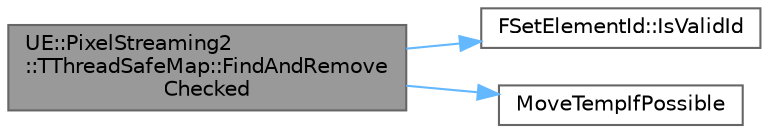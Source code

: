 digraph "UE::PixelStreaming2::TThreadSafeMap::FindAndRemoveChecked"
{
 // INTERACTIVE_SVG=YES
 // LATEX_PDF_SIZE
  bgcolor="transparent";
  edge [fontname=Helvetica,fontsize=10,labelfontname=Helvetica,labelfontsize=10];
  node [fontname=Helvetica,fontsize=10,shape=box,height=0.2,width=0.4];
  rankdir="LR";
  Node1 [id="Node000001",label="UE::PixelStreaming2\l::TThreadSafeMap::FindAndRemove\lChecked",height=0.2,width=0.4,color="gray40", fillcolor="grey60", style="filled", fontcolor="black",tooltip="Find a pair with the specified key, removes it from the map, and returns the value part of the pair."];
  Node1 -> Node2 [id="edge1_Node000001_Node000002",color="steelblue1",style="solid",tooltip=" "];
  Node2 [id="Node000002",label="FSetElementId::IsValidId",height=0.2,width=0.4,color="grey40", fillcolor="white", style="filled",URL="$dc/d56/classFSetElementId.html#a225cd8d0ac4bb207a02cb2806e2f6340",tooltip=" "];
  Node1 -> Node3 [id="edge2_Node000001_Node000003",color="steelblue1",style="solid",tooltip=" "];
  Node3 [id="Node000003",label="MoveTempIfPossible",height=0.2,width=0.4,color="grey40", fillcolor="white", style="filled",URL="$d4/d24/UnrealTemplate_8h.html#aa0a9897f3eb4c8a5771f3702d2ed9819",tooltip="MoveTempIfPossible will cast a reference to an rvalue reference."];
}
